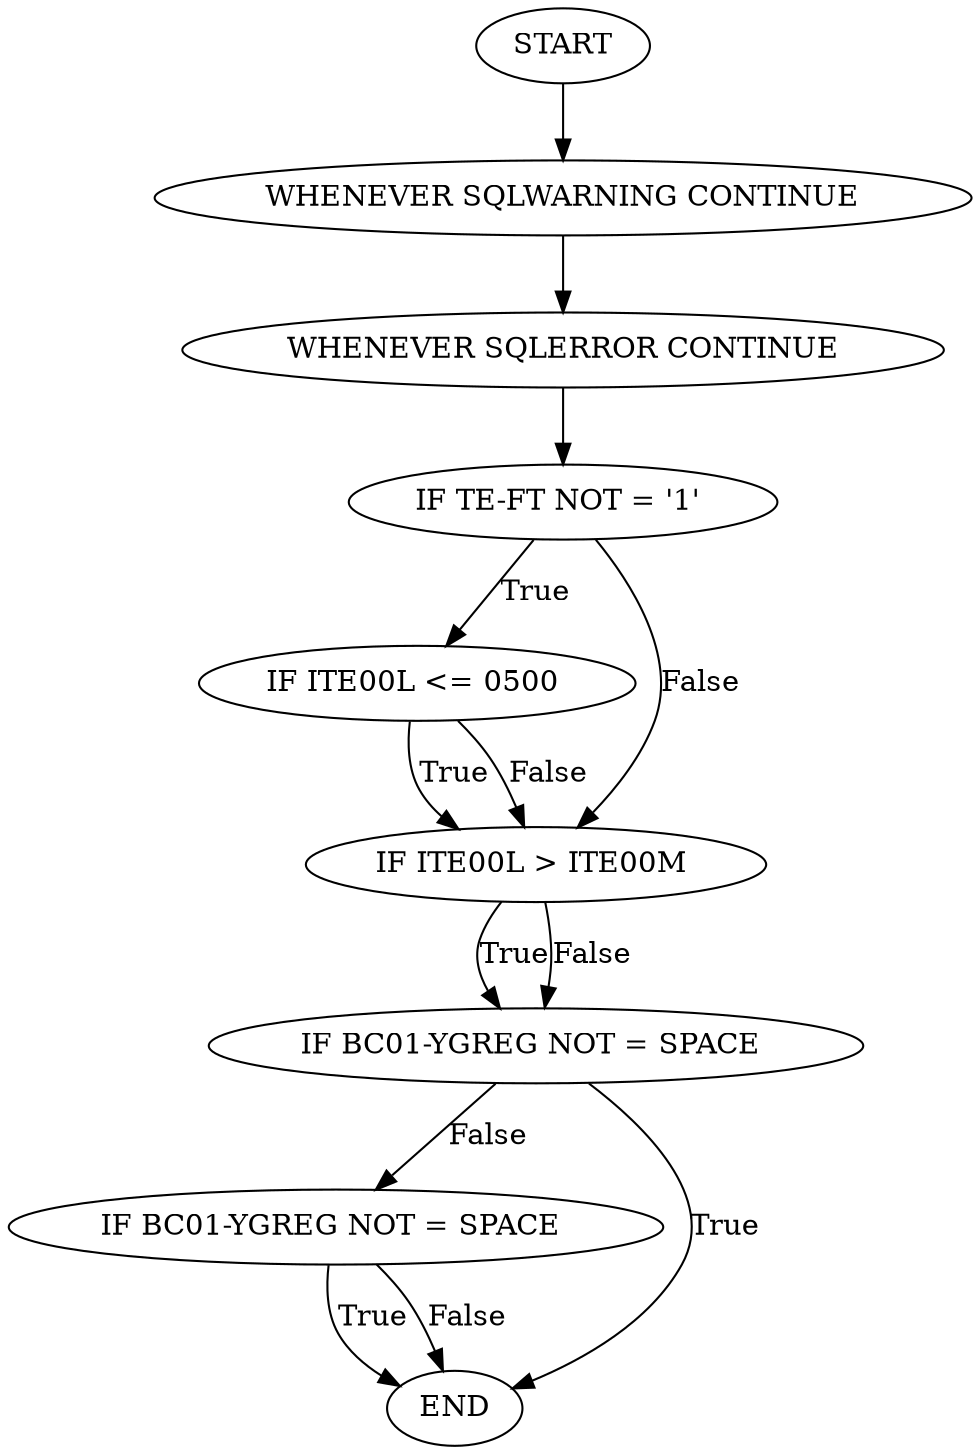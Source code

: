 digraph "control-flow" {
	14 [label=START]
	0 [label="WHENEVER SQLWARNING CONTINUE"]
	1 [label="WHENEVER SQLERROR CONTINUE"]
	2 [label="IF TE-FT NOT = '1' "]
	3 [label="IF ITE00L <= 0500 "]
	6 [label="IF ITE00L > ITE00M "]
	8 [label="IF BC01-YGREG NOT = SPACE "]
	10 [label="IF BC01-YGREG NOT = SPACE "]
	22 [label=END]
	14 -> 0
	0 -> 1
	1 -> 2
	2 -> 3 [label=True]
	2 -> 6 [label=False]
	3 -> 6 [label=True]
	3 -> 6 [label=False]
	6 -> 8 [label=True]
	6 -> 8 [label=False]
	8 -> 22 [label=True]
	8 -> 10 [label=False]
	10 -> 22 [label=True]
	10 -> 22 [label=False]
}

